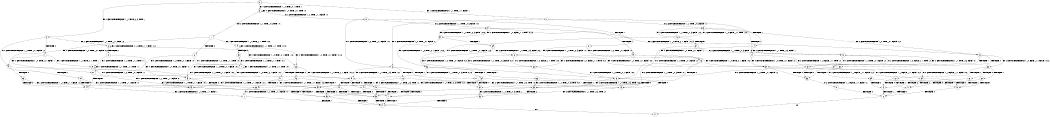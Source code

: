 digraph BCG {
size = "7, 10.5";
center = TRUE;
node [shape = circle];
0 [peripheries = 2];
0 -> 1 [label = "EX !1 !ATOMIC_EXCH_BRANCH (1, +1, TRUE, +1, 1, FALSE) !::"];
0 -> 2 [label = "EX !2 !ATOMIC_EXCH_BRANCH (1, +1, TRUE, +0, 3, TRUE) !::"];
0 -> 3 [label = "EX !0 !ATOMIC_EXCH_BRANCH (1, +0, TRUE, +0, 1, TRUE) !::"];
1 -> 4 [label = "TERMINATE !1"];
1 -> 5 [label = "EX !2 !ATOMIC_EXCH_BRANCH (1, +1, TRUE, +0, 3, FALSE) !:1:"];
1 -> 6 [label = "EX !0 !ATOMIC_EXCH_BRANCH (1, +0, TRUE, +0, 1, FALSE) !:1:"];
2 -> 7 [label = "TERMINATE !2"];
2 -> 8 [label = "EX !1 !ATOMIC_EXCH_BRANCH (1, +1, TRUE, +1, 1, TRUE) !:2:"];
2 -> 9 [label = "EX !0 !ATOMIC_EXCH_BRANCH (1, +0, TRUE, +0, 1, FALSE) !:2:"];
3 -> 10 [label = "EX !1 !ATOMIC_EXCH_BRANCH (1, +1, TRUE, +1, 1, FALSE) !:0:"];
3 -> 11 [label = "EX !2 !ATOMIC_EXCH_BRANCH (1, +1, TRUE, +0, 3, TRUE) !:0:"];
3 -> 3 [label = "EX !0 !ATOMIC_EXCH_BRANCH (1, +0, TRUE, +0, 1, TRUE) !:0:"];
4 -> 12 [label = "EX !2 !ATOMIC_EXCH_BRANCH (1, +1, TRUE, +0, 3, FALSE) !::"];
4 -> 13 [label = "EX !0 !ATOMIC_EXCH_BRANCH (1, +0, TRUE, +0, 1, FALSE) !::"];
5 -> 14 [label = "TERMINATE !1"];
5 -> 15 [label = "EX !0 !ATOMIC_EXCH_BRANCH (1, +0, TRUE, +0, 1, FALSE) !:1:2:"];
5 -> 16 [label = "EX !2 !ATOMIC_EXCH_BRANCH (1, +0, FALSE, +1, 1, TRUE) !:1:2:"];
6 -> 17 [label = "TERMINATE !1"];
6 -> 18 [label = "TERMINATE !0"];
6 -> 19 [label = "EX !2 !ATOMIC_EXCH_BRANCH (1, +1, TRUE, +0, 3, TRUE) !:0:1:"];
7 -> 20 [label = "EX !1 !ATOMIC_EXCH_BRANCH (1, +1, TRUE, +1, 1, TRUE) !::"];
7 -> 21 [label = "EX !0 !ATOMIC_EXCH_BRANCH (1, +0, TRUE, +0, 1, FALSE) !::"];
8 -> 22 [label = "TERMINATE !2"];
8 -> 23 [label = "EX !0 !ATOMIC_EXCH_BRANCH (1, +0, TRUE, +0, 1, FALSE) !:1:2:"];
8 -> 8 [label = "EX !1 !ATOMIC_EXCH_BRANCH (1, +1, TRUE, +1, 1, TRUE) !:1:2:"];
9 -> 24 [label = "TERMINATE !2"];
9 -> 25 [label = "TERMINATE !0"];
9 -> 19 [label = "EX !1 !ATOMIC_EXCH_BRANCH (1, +1, TRUE, +1, 1, FALSE) !:0:2:"];
10 -> 26 [label = "TERMINATE !1"];
10 -> 27 [label = "EX !2 !ATOMIC_EXCH_BRANCH (1, +1, TRUE, +0, 3, FALSE) !:0:1:"];
10 -> 6 [label = "EX !0 !ATOMIC_EXCH_BRANCH (1, +0, TRUE, +0, 1, FALSE) !:0:1:"];
11 -> 28 [label = "TERMINATE !2"];
11 -> 29 [label = "EX !1 !ATOMIC_EXCH_BRANCH (1, +1, TRUE, +1, 1, TRUE) !:0:2:"];
11 -> 9 [label = "EX !0 !ATOMIC_EXCH_BRANCH (1, +0, TRUE, +0, 1, FALSE) !:0:2:"];
12 -> 30 [label = "EX !0 !ATOMIC_EXCH_BRANCH (1, +0, TRUE, +0, 1, FALSE) !:2:"];
12 -> 31 [label = "EX !2 !ATOMIC_EXCH_BRANCH (1, +0, FALSE, +1, 1, TRUE) !:2:"];
13 -> 32 [label = "TERMINATE !0"];
13 -> 33 [label = "EX !2 !ATOMIC_EXCH_BRANCH (1, +1, TRUE, +0, 3, TRUE) !:0:"];
14 -> 31 [label = "EX !2 !ATOMIC_EXCH_BRANCH (1, +0, FALSE, +1, 1, TRUE) !:2:"];
14 -> 30 [label = "EX !0 !ATOMIC_EXCH_BRANCH (1, +0, TRUE, +0, 1, FALSE) !:2:"];
15 -> 34 [label = "TERMINATE !1"];
15 -> 35 [label = "TERMINATE !0"];
15 -> 36 [label = "EX !2 !ATOMIC_EXCH_BRANCH (1, +0, FALSE, +1, 1, FALSE) !:0:1:2:"];
16 -> 37 [label = "TERMINATE !1"];
16 -> 38 [label = "EX !0 !ATOMIC_EXCH_BRANCH (1, +0, TRUE, +0, 1, FALSE) !:1:2:"];
16 -> 5 [label = "EX !2 !ATOMIC_EXCH_BRANCH (1, +1, TRUE, +0, 3, FALSE) !:1:2:"];
17 -> 32 [label = "TERMINATE !0"];
17 -> 33 [label = "EX !2 !ATOMIC_EXCH_BRANCH (1, +1, TRUE, +0, 3, TRUE) !:0:"];
18 -> 32 [label = "TERMINATE !1"];
18 -> 39 [label = "EX !2 !ATOMIC_EXCH_BRANCH (1, +1, TRUE, +0, 3, TRUE) !:1:"];
19 -> 40 [label = "TERMINATE !1"];
19 -> 41 [label = "TERMINATE !2"];
19 -> 42 [label = "TERMINATE !0"];
20 -> 43 [label = "EX !0 !ATOMIC_EXCH_BRANCH (1, +0, TRUE, +0, 1, FALSE) !:1:"];
20 -> 20 [label = "EX !1 !ATOMIC_EXCH_BRANCH (1, +1, TRUE, +1, 1, TRUE) !:1:"];
21 -> 44 [label = "TERMINATE !0"];
21 -> 45 [label = "EX !1 !ATOMIC_EXCH_BRANCH (1, +1, TRUE, +1, 1, FALSE) !:0:"];
22 -> 20 [label = "EX !1 !ATOMIC_EXCH_BRANCH (1, +1, TRUE, +1, 1, TRUE) !:1:"];
22 -> 43 [label = "EX !0 !ATOMIC_EXCH_BRANCH (1, +0, TRUE, +0, 1, FALSE) !:1:"];
23 -> 46 [label = "TERMINATE !2"];
23 -> 47 [label = "TERMINATE !0"];
23 -> 19 [label = "EX !1 !ATOMIC_EXCH_BRANCH (1, +1, TRUE, +1, 1, FALSE) !:0:1:2:"];
24 -> 44 [label = "TERMINATE !0"];
24 -> 45 [label = "EX !1 !ATOMIC_EXCH_BRANCH (1, +1, TRUE, +1, 1, FALSE) !:0:"];
25 -> 44 [label = "TERMINATE !2"];
25 -> 39 [label = "EX !1 !ATOMIC_EXCH_BRANCH (1, +1, TRUE, +1, 1, FALSE) !:2:"];
26 -> 13 [label = "EX !0 !ATOMIC_EXCH_BRANCH (1, +0, TRUE, +0, 1, FALSE) !:0:"];
26 -> 48 [label = "EX !2 !ATOMIC_EXCH_BRANCH (1, +1, TRUE, +0, 3, FALSE) !:0:"];
27 -> 49 [label = "TERMINATE !1"];
27 -> 50 [label = "EX !2 !ATOMIC_EXCH_BRANCH (1, +0, FALSE, +1, 1, TRUE) !:0:1:2:"];
27 -> 15 [label = "EX !0 !ATOMIC_EXCH_BRANCH (1, +0, TRUE, +0, 1, FALSE) !:0:1:2:"];
28 -> 21 [label = "EX !0 !ATOMIC_EXCH_BRANCH (1, +0, TRUE, +0, 1, FALSE) !:0:"];
28 -> 51 [label = "EX !1 !ATOMIC_EXCH_BRANCH (1, +1, TRUE, +1, 1, TRUE) !:0:"];
29 -> 52 [label = "TERMINATE !2"];
29 -> 29 [label = "EX !1 !ATOMIC_EXCH_BRANCH (1, +1, TRUE, +1, 1, TRUE) !:0:1:2:"];
29 -> 23 [label = "EX !0 !ATOMIC_EXCH_BRANCH (1, +0, TRUE, +0, 1, FALSE) !:0:1:2:"];
30 -> 53 [label = "TERMINATE !0"];
30 -> 54 [label = "EX !2 !ATOMIC_EXCH_BRANCH (1, +0, FALSE, +1, 1, FALSE) !:0:2:"];
31 -> 55 [label = "EX !0 !ATOMIC_EXCH_BRANCH (1, +0, TRUE, +0, 1, FALSE) !:2:"];
31 -> 12 [label = "EX !2 !ATOMIC_EXCH_BRANCH (1, +1, TRUE, +0, 3, FALSE) !:2:"];
32 -> 56 [label = "EX !2 !ATOMIC_EXCH_BRANCH (1, +1, TRUE, +0, 3, TRUE) !::"];
33 -> 57 [label = "TERMINATE !2"];
33 -> 58 [label = "TERMINATE !0"];
34 -> 54 [label = "EX !2 !ATOMIC_EXCH_BRANCH (1, +0, FALSE, +1, 1, FALSE) !:0:2:"];
34 -> 53 [label = "TERMINATE !0"];
35 -> 59 [label = "EX !2 !ATOMIC_EXCH_BRANCH (1, +0, FALSE, +1, 1, FALSE) !:1:2:"];
35 -> 53 [label = "TERMINATE !1"];
36 -> 60 [label = "TERMINATE !1"];
36 -> 61 [label = "TERMINATE !2"];
36 -> 62 [label = "TERMINATE !0"];
37 -> 12 [label = "EX !2 !ATOMIC_EXCH_BRANCH (1, +1, TRUE, +0, 3, FALSE) !:2:"];
37 -> 55 [label = "EX !0 !ATOMIC_EXCH_BRANCH (1, +0, TRUE, +0, 1, FALSE) !:2:"];
38 -> 63 [label = "TERMINATE !1"];
38 -> 64 [label = "TERMINATE !0"];
38 -> 19 [label = "EX !2 !ATOMIC_EXCH_BRANCH (1, +1, TRUE, +0, 3, TRUE) !:0:1:2:"];
39 -> 58 [label = "TERMINATE !1"];
39 -> 65 [label = "TERMINATE !2"];
40 -> 57 [label = "TERMINATE !2"];
40 -> 58 [label = "TERMINATE !0"];
41 -> 57 [label = "TERMINATE !1"];
41 -> 65 [label = "TERMINATE !0"];
42 -> 58 [label = "TERMINATE !1"];
42 -> 65 [label = "TERMINATE !2"];
43 -> 66 [label = "TERMINATE !0"];
43 -> 45 [label = "EX !1 !ATOMIC_EXCH_BRANCH (1, +1, TRUE, +1, 1, FALSE) !:0:1:"];
44 -> 67 [label = "EX !1 !ATOMIC_EXCH_BRANCH (1, +1, TRUE, +1, 1, FALSE) !::"];
45 -> 57 [label = "TERMINATE !1"];
45 -> 65 [label = "TERMINATE !0"];
46 -> 45 [label = "EX !1 !ATOMIC_EXCH_BRANCH (1, +1, TRUE, +1, 1, FALSE) !:0:1:"];
46 -> 66 [label = "TERMINATE !0"];
47 -> 39 [label = "EX !1 !ATOMIC_EXCH_BRANCH (1, +1, TRUE, +1, 1, FALSE) !:1:2:"];
47 -> 66 [label = "TERMINATE !2"];
48 -> 68 [label = "EX !2 !ATOMIC_EXCH_BRANCH (1, +0, FALSE, +1, 1, TRUE) !:0:2:"];
48 -> 30 [label = "EX !0 !ATOMIC_EXCH_BRANCH (1, +0, TRUE, +0, 1, FALSE) !:0:2:"];
49 -> 68 [label = "EX !2 !ATOMIC_EXCH_BRANCH (1, +0, FALSE, +1, 1, TRUE) !:0:2:"];
49 -> 30 [label = "EX !0 !ATOMIC_EXCH_BRANCH (1, +0, TRUE, +0, 1, FALSE) !:0:2:"];
50 -> 69 [label = "TERMINATE !1"];
50 -> 27 [label = "EX !2 !ATOMIC_EXCH_BRANCH (1, +1, TRUE, +0, 3, FALSE) !:0:1:2:"];
50 -> 38 [label = "EX !0 !ATOMIC_EXCH_BRANCH (1, +0, TRUE, +0, 1, FALSE) !:0:1:2:"];
51 -> 51 [label = "EX !1 !ATOMIC_EXCH_BRANCH (1, +1, TRUE, +1, 1, TRUE) !:0:1:"];
51 -> 43 [label = "EX !0 !ATOMIC_EXCH_BRANCH (1, +0, TRUE, +0, 1, FALSE) !:0:1:"];
52 -> 51 [label = "EX !1 !ATOMIC_EXCH_BRANCH (1, +1, TRUE, +1, 1, TRUE) !:0:1:"];
52 -> 43 [label = "EX !0 !ATOMIC_EXCH_BRANCH (1, +0, TRUE, +0, 1, FALSE) !:0:1:"];
53 -> 70 [label = "EX !2 !ATOMIC_EXCH_BRANCH (1, +0, FALSE, +1, 1, FALSE) !:2:"];
54 -> 71 [label = "TERMINATE !2"];
54 -> 72 [label = "TERMINATE !0"];
55 -> 73 [label = "TERMINATE !0"];
55 -> 33 [label = "EX !2 !ATOMIC_EXCH_BRANCH (1, +1, TRUE, +0, 3, TRUE) !:0:2:"];
56 -> 74 [label = "TERMINATE !2"];
57 -> 74 [label = "TERMINATE !0"];
58 -> 74 [label = "TERMINATE !2"];
59 -> 72 [label = "TERMINATE !1"];
59 -> 75 [label = "TERMINATE !2"];
60 -> 71 [label = "TERMINATE !2"];
60 -> 72 [label = "TERMINATE !0"];
61 -> 71 [label = "TERMINATE !1"];
61 -> 75 [label = "TERMINATE !0"];
62 -> 72 [label = "TERMINATE !1"];
62 -> 75 [label = "TERMINATE !2"];
63 -> 33 [label = "EX !2 !ATOMIC_EXCH_BRANCH (1, +1, TRUE, +0, 3, TRUE) !:0:2:"];
63 -> 73 [label = "TERMINATE !0"];
64 -> 39 [label = "EX !2 !ATOMIC_EXCH_BRANCH (1, +1, TRUE, +0, 3, TRUE) !:1:2:"];
64 -> 73 [label = "TERMINATE !1"];
65 -> 74 [label = "TERMINATE !1"];
66 -> 67 [label = "EX !1 !ATOMIC_EXCH_BRANCH (1, +1, TRUE, +1, 1, FALSE) !:1:"];
67 -> 74 [label = "TERMINATE !1"];
68 -> 48 [label = "EX !2 !ATOMIC_EXCH_BRANCH (1, +1, TRUE, +0, 3, FALSE) !:0:2:"];
68 -> 55 [label = "EX !0 !ATOMIC_EXCH_BRANCH (1, +0, TRUE, +0, 1, FALSE) !:0:2:"];
69 -> 48 [label = "EX !2 !ATOMIC_EXCH_BRANCH (1, +1, TRUE, +0, 3, FALSE) !:0:2:"];
69 -> 55 [label = "EX !0 !ATOMIC_EXCH_BRANCH (1, +0, TRUE, +0, 1, FALSE) !:0:2:"];
70 -> 76 [label = "TERMINATE !2"];
71 -> 76 [label = "TERMINATE !0"];
72 -> 76 [label = "TERMINATE !2"];
73 -> 56 [label = "EX !2 !ATOMIC_EXCH_BRANCH (1, +1, TRUE, +0, 3, TRUE) !:2:"];
74 -> 77 [label = "exit"];
75 -> 76 [label = "TERMINATE !1"];
76 -> 77 [label = "exit"];
}
